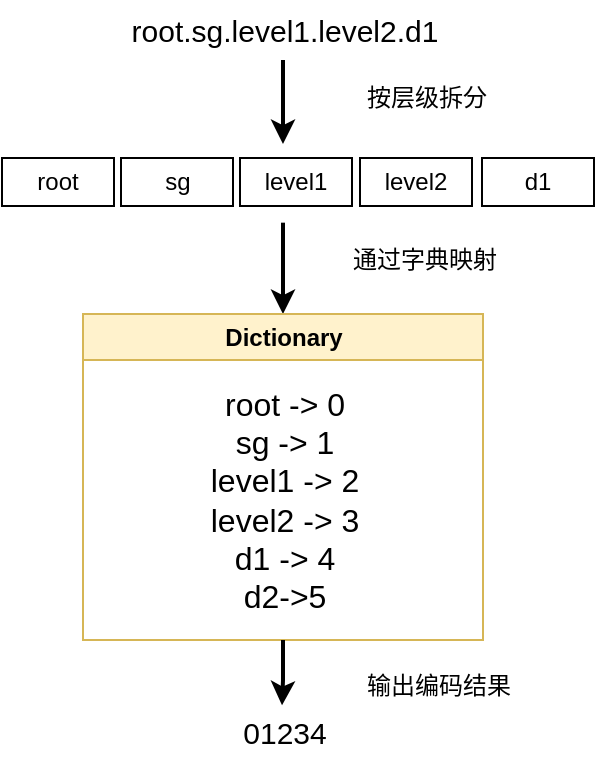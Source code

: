 <mxfile version="23.1.5" type="device">
  <diagram name="第 1 页" id="PG4eEyhG6rtMg-H_OBoz">
    <mxGraphModel dx="683" dy="569" grid="0" gridSize="10" guides="1" tooltips="1" connect="1" arrows="1" fold="1" page="1" pageScale="1" pageWidth="827" pageHeight="1169" math="0" shadow="0">
      <root>
        <mxCell id="0" />
        <mxCell id="1" parent="0" />
        <mxCell id="NBydXrX2RlfvOezCQ7UC-40" style="edgeStyle=orthogonalEdgeStyle;rounded=0;orthogonalLoop=1;jettySize=auto;html=1;strokeWidth=2;startArrow=classic;startFill=1;endArrow=none;endFill=0;" edge="1" parent="1" source="NBydXrX2RlfvOezCQ7UC-7">
          <mxGeometry relative="1" as="geometry">
            <mxPoint x="406.5" y="162.333" as="targetPoint" />
          </mxGeometry>
        </mxCell>
        <mxCell id="NBydXrX2RlfvOezCQ7UC-7" value="Dictionary" style="swimlane;whiteSpace=wrap;html=1;fillColor=#fff2cc;strokeColor=#d6b656;" vertex="1" parent="1">
          <mxGeometry x="306.5" y="208" width="200" height="163" as="geometry" />
        </mxCell>
        <mxCell id="NBydXrX2RlfvOezCQ7UC-8" value="&lt;font style=&quot;font-size: 16px;&quot;&gt;root -&amp;gt; 0&lt;br&gt;sg -&amp;gt; 1&lt;br&gt;level1 -&amp;gt; 2&lt;br&gt;level2 -&amp;gt; 3&lt;br&gt;d1 -&amp;gt; 4&lt;br&gt;d2-&amp;gt;5&lt;br&gt;&lt;/font&gt;" style="text;html=1;align=center;verticalAlign=middle;resizable=0;points=[];autosize=1;strokeColor=none;fillColor=none;" vertex="1" parent="NBydXrX2RlfvOezCQ7UC-7">
          <mxGeometry x="54" y="29" width="92" height="127" as="geometry" />
        </mxCell>
        <mxCell id="NBydXrX2RlfvOezCQ7UC-24" value="&lt;font style=&quot;font-size: 15px;&quot;&gt;01234&lt;/font&gt;" style="text;html=1;align=center;verticalAlign=middle;resizable=0;points=[];autosize=1;strokeColor=none;fillColor=none;" vertex="1" parent="1">
          <mxGeometry x="376.5" y="402" width="60" height="30" as="geometry" />
        </mxCell>
        <mxCell id="NBydXrX2RlfvOezCQ7UC-39" style="edgeStyle=orthogonalEdgeStyle;rounded=0;orthogonalLoop=1;jettySize=auto;html=1;strokeWidth=2;" edge="1" parent="1" source="NBydXrX2RlfvOezCQ7UC-28">
          <mxGeometry relative="1" as="geometry">
            <mxPoint x="406.5" y="123" as="targetPoint" />
          </mxGeometry>
        </mxCell>
        <mxCell id="NBydXrX2RlfvOezCQ7UC-28" value="&lt;font style=&quot;font-size: 15px;&quot;&gt;root.sg.level1.level2.d1&lt;/font&gt;" style="text;html=1;align=center;verticalAlign=middle;resizable=0;points=[];autosize=1;strokeColor=none;fillColor=none;" vertex="1" parent="1">
          <mxGeometry x="321" y="51" width="171" height="30" as="geometry" />
        </mxCell>
        <mxCell id="NBydXrX2RlfvOezCQ7UC-38" value="" style="group" vertex="1" connectable="0" parent="1">
          <mxGeometry x="266" y="130" width="296" height="24" as="geometry" />
        </mxCell>
        <mxCell id="NBydXrX2RlfvOezCQ7UC-29" value="root" style="rounded=0;whiteSpace=wrap;html=1;" vertex="1" parent="NBydXrX2RlfvOezCQ7UC-38">
          <mxGeometry width="56" height="24" as="geometry" />
        </mxCell>
        <mxCell id="NBydXrX2RlfvOezCQ7UC-34" value="sg" style="rounded=0;whiteSpace=wrap;html=1;" vertex="1" parent="NBydXrX2RlfvOezCQ7UC-38">
          <mxGeometry x="59.5" width="56" height="24" as="geometry" />
        </mxCell>
        <mxCell id="NBydXrX2RlfvOezCQ7UC-35" value="level1" style="rounded=0;whiteSpace=wrap;html=1;" vertex="1" parent="NBydXrX2RlfvOezCQ7UC-38">
          <mxGeometry x="119" width="56" height="24" as="geometry" />
        </mxCell>
        <mxCell id="NBydXrX2RlfvOezCQ7UC-36" value="level2" style="rounded=0;whiteSpace=wrap;html=1;" vertex="1" parent="NBydXrX2RlfvOezCQ7UC-38">
          <mxGeometry x="179" width="56" height="24" as="geometry" />
        </mxCell>
        <mxCell id="NBydXrX2RlfvOezCQ7UC-37" value="d1" style="rounded=0;whiteSpace=wrap;html=1;" vertex="1" parent="NBydXrX2RlfvOezCQ7UC-38">
          <mxGeometry x="240" width="56" height="24" as="geometry" />
        </mxCell>
        <mxCell id="NBydXrX2RlfvOezCQ7UC-41" value="按层级拆分" style="text;html=1;align=center;verticalAlign=middle;resizable=0;points=[];autosize=1;strokeColor=none;fillColor=none;" vertex="1" parent="1">
          <mxGeometry x="439" y="87" width="78" height="26" as="geometry" />
        </mxCell>
        <mxCell id="NBydXrX2RlfvOezCQ7UC-43" style="edgeStyle=orthogonalEdgeStyle;rounded=0;orthogonalLoop=1;jettySize=auto;html=1;entryX=0.492;entryY=0.056;entryDx=0;entryDy=0;entryPerimeter=0;strokeWidth=2;" edge="1" parent="1" source="NBydXrX2RlfvOezCQ7UC-7" target="NBydXrX2RlfvOezCQ7UC-24">
          <mxGeometry relative="1" as="geometry" />
        </mxCell>
        <mxCell id="NBydXrX2RlfvOezCQ7UC-44" value="通过字典映射" style="text;html=1;align=center;verticalAlign=middle;resizable=0;points=[];autosize=1;strokeColor=none;fillColor=none;" vertex="1" parent="1">
          <mxGeometry x="432" y="168" width="90" height="26" as="geometry" />
        </mxCell>
        <mxCell id="NBydXrX2RlfvOezCQ7UC-45" value="输出编码结果" style="text;html=1;align=center;verticalAlign=middle;resizable=0;points=[];autosize=1;strokeColor=none;fillColor=none;" vertex="1" parent="1">
          <mxGeometry x="439" y="381" width="90" height="26" as="geometry" />
        </mxCell>
      </root>
    </mxGraphModel>
  </diagram>
</mxfile>
